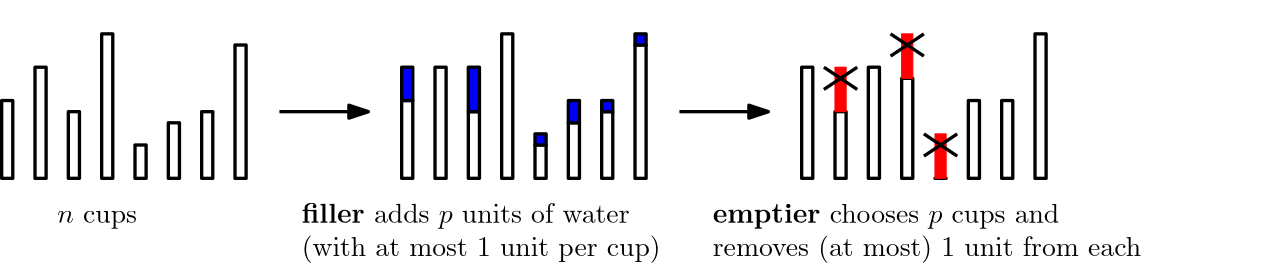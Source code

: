 <?xml version="1.0"?>
<!DOCTYPE ipe SYSTEM "ipe.dtd">
<ipe version="70212" creator="Ipe 7.2.12">
<info created="D:20200601102103" modified="D:20200603102755"/>
<ipestyle name="basic">
<symbol name="arrow/arc(spx)">
<path stroke="sym-stroke" fill="sym-stroke" pen="sym-pen">
0 0 m
-1 0.333 l
-1 -0.333 l
h
</path>
</symbol>
<symbol name="arrow/farc(spx)">
<path stroke="sym-stroke" fill="white" pen="sym-pen">
0 0 m
-1 0.333 l
-1 -0.333 l
h
</path>
</symbol>
<symbol name="arrow/ptarc(spx)">
<path stroke="sym-stroke" fill="sym-stroke" pen="sym-pen">
0 0 m
-1 0.333 l
-0.8 0 l
-1 -0.333 l
h
</path>
</symbol>
<symbol name="arrow/fptarc(spx)">
<path stroke="sym-stroke" fill="white" pen="sym-pen">
0 0 m
-1 0.333 l
-0.8 0 l
-1 -0.333 l
h
</path>
</symbol>
<symbol name="mark/circle(sx)" transformations="translations">
<path fill="sym-stroke">
0.6 0 0 0.6 0 0 e
0.4 0 0 0.4 0 0 e
</path>
</symbol>
<symbol name="mark/disk(sx)" transformations="translations">
<path fill="sym-stroke">
0.6 0 0 0.6 0 0 e
</path>
</symbol>
<symbol name="mark/fdisk(sfx)" transformations="translations">
<group>
<path fill="sym-fill">
0.5 0 0 0.5 0 0 e
</path>
<path fill="sym-stroke" fillrule="eofill">
0.6 0 0 0.6 0 0 e
0.4 0 0 0.4 0 0 e
</path>
</group>
</symbol>
<symbol name="mark/box(sx)" transformations="translations">
<path fill="sym-stroke" fillrule="eofill">
-0.6 -0.6 m
0.6 -0.6 l
0.6 0.6 l
-0.6 0.6 l
h
-0.4 -0.4 m
0.4 -0.4 l
0.4 0.4 l
-0.4 0.4 l
h
</path>
</symbol>
<symbol name="mark/square(sx)" transformations="translations">
<path fill="sym-stroke">
-0.6 -0.6 m
0.6 -0.6 l
0.6 0.6 l
-0.6 0.6 l
h
</path>
</symbol>
<symbol name="mark/fsquare(sfx)" transformations="translations">
<group>
<path fill="sym-fill">
-0.5 -0.5 m
0.5 -0.5 l
0.5 0.5 l
-0.5 0.5 l
h
</path>
<path fill="sym-stroke" fillrule="eofill">
-0.6 -0.6 m
0.6 -0.6 l
0.6 0.6 l
-0.6 0.6 l
h
-0.4 -0.4 m
0.4 -0.4 l
0.4 0.4 l
-0.4 0.4 l
h
</path>
</group>
</symbol>
<symbol name="mark/cross(sx)" transformations="translations">
<group>
<path fill="sym-stroke">
-0.43 -0.57 m
0.57 0.43 l
0.43 0.57 l
-0.57 -0.43 l
h
</path>
<path fill="sym-stroke">
-0.43 0.57 m
0.57 -0.43 l
0.43 -0.57 l
-0.57 0.43 l
h
</path>
</group>
</symbol>
<symbol name="arrow/fnormal(spx)">
<path stroke="sym-stroke" fill="white" pen="sym-pen">
0 0 m
-1 0.333 l
-1 -0.333 l
h
</path>
</symbol>
<symbol name="arrow/pointed(spx)">
<path stroke="sym-stroke" fill="sym-stroke" pen="sym-pen">
0 0 m
-1 0.333 l
-0.8 0 l
-1 -0.333 l
h
</path>
</symbol>
<symbol name="arrow/fpointed(spx)">
<path stroke="sym-stroke" fill="white" pen="sym-pen">
0 0 m
-1 0.333 l
-0.8 0 l
-1 -0.333 l
h
</path>
</symbol>
<symbol name="arrow/linear(spx)">
<path stroke="sym-stroke" pen="sym-pen">
-1 0.333 m
0 0 l
-1 -0.333 l
</path>
</symbol>
<symbol name="arrow/fdouble(spx)">
<path stroke="sym-stroke" fill="white" pen="sym-pen">
0 0 m
-1 0.333 l
-1 -0.333 l
h
-1 0 m
-2 0.333 l
-2 -0.333 l
h
</path>
</symbol>
<symbol name="arrow/double(spx)">
<path stroke="sym-stroke" fill="sym-stroke" pen="sym-pen">
0 0 m
-1 0.333 l
-1 -0.333 l
h
-1 0 m
-2 0.333 l
-2 -0.333 l
h
</path>
</symbol>
<pen name="heavier" value="0.8"/>
<pen name="fat" value="1.2"/>
<pen name="ultrafat" value="2"/>
<symbolsize name="large" value="5"/>
<symbolsize name="small" value="2"/>
<symbolsize name="tiny" value="1.1"/>
<arrowsize name="large" value="10"/>
<arrowsize name="small" value="5"/>
<arrowsize name="tiny" value="3"/>
<color name="red" value="1 0 0"/>
<color name="green" value="0 1 0"/>
<color name="blue" value="0 0 1"/>
<color name="yellow" value="1 1 0"/>
<color name="orange" value="1 0.647 0"/>
<color name="gold" value="1 0.843 0"/>
<color name="purple" value="0.627 0.125 0.941"/>
<color name="gray" value="0.745"/>
<color name="brown" value="0.647 0.165 0.165"/>
<color name="navy" value="0 0 0.502"/>
<color name="pink" value="1 0.753 0.796"/>
<color name="seagreen" value="0.18 0.545 0.341"/>
<color name="turquoise" value="0.251 0.878 0.816"/>
<color name="violet" value="0.933 0.51 0.933"/>
<color name="darkblue" value="0 0 0.545"/>
<color name="darkcyan" value="0 0.545 0.545"/>
<color name="darkgray" value="0.663"/>
<color name="darkgreen" value="0 0.392 0"/>
<color name="darkmagenta" value="0.545 0 0.545"/>
<color name="darkorange" value="1 0.549 0"/>
<color name="darkred" value="0.545 0 0"/>
<color name="lightblue" value="0.678 0.847 0.902"/>
<color name="lightcyan" value="0.878 1 1"/>
<color name="lightgray" value="0.827"/>
<color name="lightgreen" value="0.565 0.933 0.565"/>
<color name="lightyellow" value="1 1 0.878"/>
<dashstyle name="dashed" value="[4] 0"/>
<dashstyle name="dotted" value="[1 3] 0"/>
<dashstyle name="dash dotted" value="[4 2 1 2] 0"/>
<dashstyle name="dash dot dotted" value="[4 2 1 2 1 2] 0"/>
<textsize name="large" value="\large"/>
<textsize name="Large" value="\Large"/>
<textsize name="LARGE" value="\LARGE"/>
<textsize name="huge" value="\huge"/>
<textsize name="Huge" value="\Huge"/>
<textsize name="small" value="\small"/>
<textsize name="footnote" value="\footnotesize"/>
<textsize name="tiny" value="\tiny"/>
<textstyle name="center" begin="\begin{center}" end="\end{center}"/>
<textstyle name="itemize" begin="\begin{itemize}" end="\end{itemize}"/>
<textstyle name="item" begin="\begin{itemize}\item{}" end="\end{itemize}"/>
<gridsize name="4 pts" value="4"/>
<gridsize name="8 pts (~3 mm)" value="8"/>
<gridsize name="16 pts (~6 mm)" value="16"/>
<gridsize name="32 pts (~12 mm)" value="32"/>
<gridsize name="10 pts (~3.5 mm)" value="10"/>
<gridsize name="20 pts (~7 mm)" value="20"/>
<gridsize name="14 pts (~5 mm)" value="14"/>
<gridsize name="28 pts (~10 mm)" value="28"/>
<gridsize name="56 pts (~20 mm)" value="56"/>
<anglesize name="90 deg" value="90"/>
<anglesize name="60 deg" value="60"/>
<anglesize name="45 deg" value="45"/>
<anglesize name="30 deg" value="30"/>
<anglesize name="22.5 deg" value="22.5"/>
<opacity name="10%" value="0.1"/>
<opacity name="30%" value="0.3"/>
<opacity name="50%" value="0.5"/>
<opacity name="75%" value="0.75"/>
<tiling name="falling" angle="-60" step="4" width="1"/>
<tiling name="rising" angle="30" step="4" width="1"/>
</ipestyle>
<page>
<layer name="alpha"/>
<view layers="alpha" active="alpha"/>
<path layer="alpha" stroke="black" pen="fat">
80 336 m
80 376 l
84 376 l
84 336 l
h
</path>
<path stroke="black" pen="fat">
92 336 m
92 360 l
96 360 l
96 336 l
h
</path>
<path stroke="black" pen="fat">
104 336 m
104 388 l
108 388 l
108 336 l
h
</path>
<path stroke="black" pen="fat">
116 336 m
116 348 l
120 348 l
120 336 l
h
</path>
<path stroke="black" pen="fat">
128 336 m
128 356 l
132 356 l
132 336 l
h
</path>
<path stroke="black" pen="fat">
140 336 m
140 360 l
144 360 l
144 336 l
h
</path>
<path stroke="black" pen="fat">
152 336 m
152 384 l
156 384 l
156 336 l
h
</path>
<path stroke="black" pen="fat">
68 336 m
68 364 l
72 364 l
72 336 l
h
</path>
<path stroke="black" pen="fat" arrow="normal/normal">
168 360 m
200 360 l
</path>
<path matrix="1 0 0 1 144 0" stroke="black" pen="fat">
80 336 m
80 376 l
84 376 l
84 336 l
h
</path>
<path matrix="1 0 0 1 144 0" stroke="black" pen="fat">
92 336 m
92 360 l
96 360 l
96 336 l
h
</path>
<path matrix="1 0 0 1 144 0" stroke="black" pen="fat">
104 336 m
104 388 l
108 388 l
108 336 l
h
</path>
<path matrix="1 0 0 1 144 0" stroke="black" pen="fat">
116 336 m
116 348 l
120 348 l
120 336 l
h
</path>
<path matrix="1 0 0 1 144 0" stroke="black" pen="fat">
128 336 m
128 356 l
132 356 l
132 336 l
h
</path>
<path matrix="1 0 0 1 144 0" stroke="black" pen="fat">
140 336 m
140 360 l
144 360 l
144 336 l
h
</path>
<path matrix="1 0 0 1 144 0" stroke="black" pen="fat">
152 336 m
152 384 l
156 384 l
156 336 l
h
</path>
<path matrix="1 0 0 1 144 0" stroke="black" pen="fat">
68 336 m
68 364 l
72 364 l
72 336 l
h
</path>
<path matrix="1 0 0 1 144 0" stroke="black" pen="fat" arrow="normal/normal">
168 360 m
200 360 l
</path>
<path matrix="1 0 0 0.6 288 134.4" stroke="black" pen="fat">
80 336 m
80 376 l
84 376 l
84 336 l
h
</path>
<path matrix="1 0 0 1.66667 288 -224" stroke="black" pen="fat">
92 336 m
92 360 l
96 360 l
96 336 l
h
</path>
<path matrix="1 0 0 0.692308 288 103.385" stroke="black" pen="fat">
104 336 m
104 388 l
108 388 l
108 336 l
h
</path>
<path matrix="1 0 0 0 288 336" stroke="black" pen="fat">
116 336 m
116 348 l
120 348 l
120 336 l
h
</path>
<path matrix="1 0 0 1.4 288 -134.4" stroke="black" pen="fat">
128 336 m
128 356 l
132 356 l
132 336 l
h
</path>
<path matrix="1 0 0 1.16667 288 -56" stroke="black" pen="fat">
140 336 m
140 360 l
144 360 l
144 336 l
h
</path>
<path matrix="1 0 0 1.08333 288 -28" stroke="black" pen="fat">
152 336 m
152 384 l
156 384 l
156 336 l
h
</path>
<path matrix="1 0 0 1.42857 288 -144" stroke="black" pen="fat">
68 336 m
68 364 l
72 364 l
72 336 l
h
</path>
<path stroke="black" fill="blue" pen="fat">
212 364 m
212 376 l
216 376 l
216 364 l
h
</path>
<path stroke="black" fill="blue" pen="fat">
236 360 m
236 376 l
240 376 l
240 360 l
h
</path>
<path stroke="black" fill="blue" pen="fat">
260 348 m
260 352 l
264 352 l
264 348 l
h
</path>
<path stroke="black" fill="blue" pen="fat">
272 356 m
272 364 l
276 364 l
276 356 l
h
</path>
<path stroke="black" fill="blue" pen="fat">
284 360 m
284 364 l
288 364 l
288 360 l
h
</path>
<path stroke="black" fill="blue" pen="fat">
296 384 m
296 388 l
300 388 l
300 384 l
h
</path>
<path stroke="black" pen="fat">
408 348 m
408 348 l
408 348 l
408 348 l
h
</path>
<path stroke="black" pen="fat">
396 364 m
396 364 l
396 364 l
396 364 l
h
</path>
<text matrix="1 0 0 1 -24 0" transformations="translations" pos="112 320" stroke="black" type="label" width="28.728" height="4.297" depth="1.93" valign="baseline">$n$ cups</text>
<text matrix="1 0 0 1 -8 0" transformations="translations" pos="184 320" stroke="black" type="label" width="118.068" height="6.926" depth="1.93" valign="baseline">\textbf{filler} adds $p$ units of water</text>
<text matrix="1 0 0 1 140 0" transformations="translations" pos="184 320" stroke="black" type="label" width="124.758" height="6.926" depth="1.93" valign="baseline">\textbf{emptier} chooses $p$ cups and</text>
<text matrix="1 0 0 1 -8 -4" transformations="translations" pos="184 312" stroke="black" type="label" width="129.321" height="7.473" depth="2.49" valign="baseline">(with at most $1$ unit per cup)</text>
<text matrix="1 0 0 1 0 -4" transformations="translations" pos="324 312" stroke="black" type="label" width="154.31" height="7.473" depth="2.49" valign="baseline">removes (at most) $1$ unit from each</text>
<path stroke="black" pen="fat">
472 388 m
472 336 l
</path>
<path stroke="black" pen="fat">
468 388 m
476 388 l
</path>
<path stroke="black" pen="fat">
468 336 m
476 336 l
</path>
<text transformations="translations" pos="480 364" stroke="black" type="label" width="37.553" height="6.926" depth="1.93" valign="baseline">\textbf{backlog}</text>
<text matrix="1 0 0 1 -4 -4" transformations="translations" pos="484 356" stroke="black" type="label" width="33.486" height="6.918" depth="0" valign="baseline">= fill of</text>
<path stroke="red" fill="red">
372 360 m
372 376 l
368 376 l
368 360 l
h
</path>
<path stroke="red" fill="red">
408 336 m
408 352 l
404 352 l
404 336 l
h
</path>
<path stroke="red" fill="red">
396 372 m
396 388 l
392 388 l
392 372 l
h
</path>
<path stroke="black" fill="red" pen="fat">
364 376 m
376 368 l
</path>
<path stroke="black" fill="red" pen="fat">
376 376 m
364 368 l
</path>
<path stroke="black" fill="red" pen="fat">
388 380 m
400 388 l
</path>
<path stroke="black" fill="red" pen="fat">
388 388 m
400 380 l
</path>
<path stroke="black" fill="red" pen="fat">
400 352 m
412 344 l
</path>
<path stroke="black" fill="red" pen="fat">
412 352 m
400 344 l
</path>
<text matrix="1 0 0 1 -4 -16" transformations="translations" pos="484 356" stroke="black" type="label" width="45.164" height="6.926" depth="1.93" valign="baseline">fullest cup</text>
<path matrix="1 0 0 1.15385 0 -55.6923" fill="white">
528 336 m
528 388 l
464 388 l
464 336 l
h
</path>
<path matrix="1 0 0 -1 0 800" fill="white">
68 400 m
68 404 l
528 404 l
528 400 l
h
</path>
<path matrix="1 0 0 1 0 -100" fill="white">
68 400 m
68 404 l
528 404 l
528 400 l
h
</path>
</page>
</ipe>
